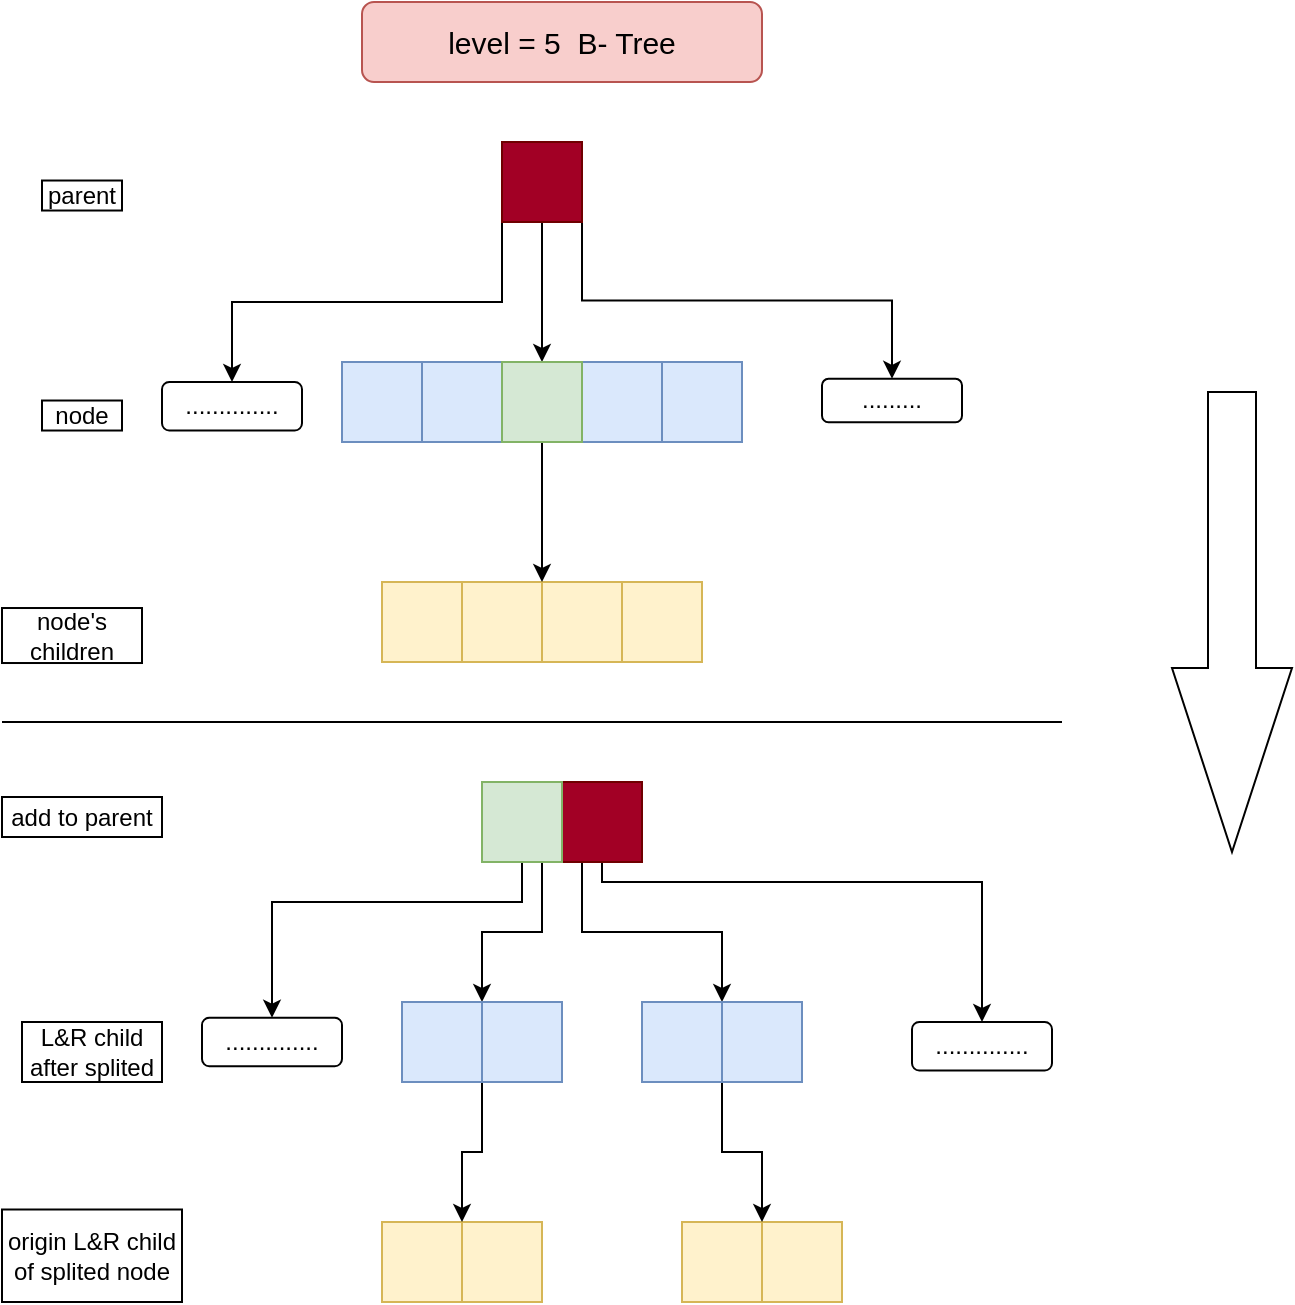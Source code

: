 <mxfile version="19.0.0" type="device"><diagram id="wFE0QG_FPsp0jaGvCLVb" name="Page-1"><mxGraphModel dx="1254" dy="780" grid="1" gridSize="10" guides="1" tooltips="1" connect="1" arrows="1" fold="1" page="1" pageScale="1" pageWidth="1000" pageHeight="700" math="0" shadow="0"><root><mxCell id="0"/><mxCell id="1" parent="0"/><mxCell id="X2RepY6lY5UJsQMfOTDO-239" value="" style="whiteSpace=wrap;html=1;aspect=fixed;fillColor=#dae8fc;strokeColor=#6c8ebf;" vertex="1" parent="1"><mxGeometry x="220" y="200" width="40" height="40" as="geometry"/></mxCell><mxCell id="X2RepY6lY5UJsQMfOTDO-241" value="" style="whiteSpace=wrap;html=1;aspect=fixed;fillColor=#fff2cc;strokeColor=#d6b656;" vertex="1" parent="1"><mxGeometry x="280" y="310" width="40" height="40" as="geometry"/></mxCell><mxCell id="X2RepY6lY5UJsQMfOTDO-242" value="" style="whiteSpace=wrap;html=1;aspect=fixed;fillColor=#fff2cc;strokeColor=#d6b656;" vertex="1" parent="1"><mxGeometry x="320" y="310" width="40" height="40" as="geometry"/></mxCell><mxCell id="X2RepY6lY5UJsQMfOTDO-243" value="" style="whiteSpace=wrap;html=1;aspect=fixed;fillColor=#fff2cc;strokeColor=#d6b656;" vertex="1" parent="1"><mxGeometry x="200" y="310" width="40" height="40" as="geometry"/></mxCell><mxCell id="X2RepY6lY5UJsQMfOTDO-244" value="" style="whiteSpace=wrap;html=1;aspect=fixed;fillColor=#fff2cc;strokeColor=#d6b656;" vertex="1" parent="1"><mxGeometry x="240" y="310" width="40" height="40" as="geometry"/></mxCell><mxCell id="X2RepY6lY5UJsQMfOTDO-257" style="edgeStyle=orthogonalEdgeStyle;rounded=0;orthogonalLoop=1;jettySize=auto;html=1;exitX=0.5;exitY=1;exitDx=0;exitDy=0;entryX=0.5;entryY=0;entryDx=0;entryDy=0;" edge="1" parent="1" source="X2RepY6lY5UJsQMfOTDO-245" target="X2RepY6lY5UJsQMfOTDO-251"><mxGeometry relative="1" as="geometry"/></mxCell><mxCell id="X2RepY6lY5UJsQMfOTDO-303" style="edgeStyle=orthogonalEdgeStyle;rounded=0;orthogonalLoop=1;jettySize=auto;html=1;exitX=0;exitY=1;exitDx=0;exitDy=0;entryX=0.5;entryY=0;entryDx=0;entryDy=0;fontFamily=Helvetica;fontSize=12;fontColor=default;" edge="1" parent="1" source="X2RepY6lY5UJsQMfOTDO-245" target="X2RepY6lY5UJsQMfOTDO-301"><mxGeometry relative="1" as="geometry"/></mxCell><mxCell id="X2RepY6lY5UJsQMfOTDO-304" style="edgeStyle=orthogonalEdgeStyle;rounded=0;orthogonalLoop=1;jettySize=auto;html=1;exitX=1;exitY=1;exitDx=0;exitDy=0;entryX=0.5;entryY=0;entryDx=0;entryDy=0;fontFamily=Helvetica;fontSize=12;fontColor=default;" edge="1" parent="1" source="X2RepY6lY5UJsQMfOTDO-245" target="X2RepY6lY5UJsQMfOTDO-299"><mxGeometry relative="1" as="geometry"/></mxCell><mxCell id="X2RepY6lY5UJsQMfOTDO-245" value="" style="whiteSpace=wrap;html=1;aspect=fixed;fillColor=#a20025;strokeColor=#6F0000;fontColor=#ffffff;" vertex="1" parent="1"><mxGeometry x="260" y="90" width="40" height="40" as="geometry"/></mxCell><mxCell id="X2RepY6lY5UJsQMfOTDO-246" value="" style="whiteSpace=wrap;html=1;aspect=fixed;fillColor=#dae8fc;strokeColor=#6c8ebf;" vertex="1" parent="1"><mxGeometry x="340" y="200" width="40" height="40" as="geometry"/></mxCell><mxCell id="X2RepY6lY5UJsQMfOTDO-247" value="" style="whiteSpace=wrap;html=1;aspect=fixed;fillColor=#dae8fc;strokeColor=#6c8ebf;" vertex="1" parent="1"><mxGeometry x="300" y="200" width="40" height="40" as="geometry"/></mxCell><mxCell id="X2RepY6lY5UJsQMfOTDO-248" value="" style="whiteSpace=wrap;html=1;aspect=fixed;fillColor=#dae8fc;strokeColor=#6c8ebf;" vertex="1" parent="1"><mxGeometry x="180" y="200" width="40" height="40" as="geometry"/></mxCell><mxCell id="X2RepY6lY5UJsQMfOTDO-296" style="edgeStyle=orthogonalEdgeStyle;rounded=0;orthogonalLoop=1;jettySize=auto;html=1;fontFamily=Helvetica;fontSize=12;fontColor=default;entryX=1;entryY=0;entryDx=0;entryDy=0;exitX=0.5;exitY=1;exitDx=0;exitDy=0;" edge="1" parent="1" source="X2RepY6lY5UJsQMfOTDO-251" target="X2RepY6lY5UJsQMfOTDO-244"><mxGeometry relative="1" as="geometry"><mxPoint x="280.333" y="300" as="targetPoint"/><mxPoint x="280" y="260" as="sourcePoint"/></mxGeometry></mxCell><mxCell id="X2RepY6lY5UJsQMfOTDO-251" value="" style="whiteSpace=wrap;html=1;aspect=fixed;&#10;color= red;fillColor=#d5e8d4;strokeColor=#82b366;" vertex="1" parent="1"><mxGeometry x="260" y="200" width="40" height="40" as="geometry"/></mxCell><mxCell id="X2RepY6lY5UJsQMfOTDO-258" value="node" style="whiteSpace=wrap;html=1;" vertex="1" parent="1"><mxGeometry x="30" y="219.26" width="40" height="15" as="geometry"/></mxCell><mxCell id="X2RepY6lY5UJsQMfOTDO-259" value="parent" style="whiteSpace=wrap;html=1;" vertex="1" parent="1"><mxGeometry x="30" y="109.26" width="40" height="15" as="geometry"/></mxCell><mxCell id="X2RepY6lY5UJsQMfOTDO-260" value="node's children" style="whiteSpace=wrap;html=1;" vertex="1" parent="1"><mxGeometry x="10" y="323.01" width="70" height="27.5" as="geometry"/></mxCell><mxCell id="X2RepY6lY5UJsQMfOTDO-265" value="" style="whiteSpace=wrap;html=1;aspect=fixed;fillColor=#dae8fc;strokeColor=#6c8ebf;" vertex="1" parent="1"><mxGeometry x="250" y="520" width="40" height="40" as="geometry"/></mxCell><mxCell id="X2RepY6lY5UJsQMfOTDO-266" value="" style="whiteSpace=wrap;html=1;aspect=fixed;fillColor=#fff2cc;strokeColor=#d6b656;" vertex="1" parent="1"><mxGeometry x="350" y="630" width="40" height="40" as="geometry"/></mxCell><mxCell id="X2RepY6lY5UJsQMfOTDO-267" value="" style="whiteSpace=wrap;html=1;aspect=fixed;fillColor=#fff2cc;strokeColor=#d6b656;" vertex="1" parent="1"><mxGeometry x="390" y="630" width="40" height="40" as="geometry"/></mxCell><mxCell id="X2RepY6lY5UJsQMfOTDO-268" value="" style="whiteSpace=wrap;html=1;aspect=fixed;fillColor=#fff2cc;strokeColor=#d6b656;" vertex="1" parent="1"><mxGeometry x="200" y="630" width="40" height="40" as="geometry"/></mxCell><mxCell id="X2RepY6lY5UJsQMfOTDO-269" value="" style="whiteSpace=wrap;html=1;aspect=fixed;fillColor=#fff2cc;strokeColor=#d6b656;" vertex="1" parent="1"><mxGeometry x="240" y="630" width="40" height="40" as="geometry"/></mxCell><mxCell id="X2RepY6lY5UJsQMfOTDO-282" style="edgeStyle=orthogonalEdgeStyle;rounded=0;orthogonalLoop=1;jettySize=auto;html=1;exitX=1;exitY=1;exitDx=0;exitDy=0;" edge="1" parent="1" source="X2RepY6lY5UJsQMfOTDO-271"><mxGeometry relative="1" as="geometry"><mxPoint x="330.333" y="450.333" as="targetPoint"/></mxGeometry></mxCell><mxCell id="X2RepY6lY5UJsQMfOTDO-297" style="edgeStyle=orthogonalEdgeStyle;rounded=0;orthogonalLoop=1;jettySize=auto;html=1;entryX=1;entryY=0;entryDx=0;entryDy=0;fontFamily=Helvetica;fontSize=12;fontColor=default;exitX=0.75;exitY=1;exitDx=0;exitDy=0;" edge="1" parent="1" source="X2RepY6lY5UJsQMfOTDO-277" target="X2RepY6lY5UJsQMfOTDO-274"><mxGeometry relative="1" as="geometry"><mxPoint x="320" y="470" as="sourcePoint"/></mxGeometry></mxCell><mxCell id="X2RepY6lY5UJsQMfOTDO-298" style="edgeStyle=orthogonalEdgeStyle;rounded=0;orthogonalLoop=1;jettySize=auto;html=1;exitX=0.25;exitY=1;exitDx=0;exitDy=0;entryX=1;entryY=0;entryDx=0;entryDy=0;fontFamily=Helvetica;fontSize=12;fontColor=default;" edge="1" parent="1" source="X2RepY6lY5UJsQMfOTDO-271" target="X2RepY6lY5UJsQMfOTDO-273"><mxGeometry relative="1" as="geometry"/></mxCell><mxCell id="X2RepY6lY5UJsQMfOTDO-314" style="edgeStyle=orthogonalEdgeStyle;rounded=0;orthogonalLoop=1;jettySize=auto;html=1;exitX=0.5;exitY=1;exitDx=0;exitDy=0;entryX=0.5;entryY=0;entryDx=0;entryDy=0;fontFamily=Helvetica;fontSize=12;fontColor=default;" edge="1" parent="1" source="X2RepY6lY5UJsQMfOTDO-271" target="X2RepY6lY5UJsQMfOTDO-309"><mxGeometry relative="1" as="geometry"><Array as="points"><mxPoint x="310" y="460"/><mxPoint x="500" y="460"/></Array></mxGeometry></mxCell><mxCell id="X2RepY6lY5UJsQMfOTDO-271" value="" style="whiteSpace=wrap;html=1;aspect=fixed;fillColor=#a20025;fontColor=#ffffff;strokeColor=#6F0000;" vertex="1" parent="1"><mxGeometry x="290" y="410" width="40" height="40" as="geometry"/></mxCell><mxCell id="X2RepY6lY5UJsQMfOTDO-287" style="edgeStyle=orthogonalEdgeStyle;rounded=0;orthogonalLoop=1;jettySize=auto;html=1;exitX=0;exitY=1;exitDx=0;exitDy=0;entryX=0;entryY=0;entryDx=0;entryDy=0;" edge="1" parent="1" source="X2RepY6lY5UJsQMfOTDO-272" target="X2RepY6lY5UJsQMfOTDO-267"><mxGeometry relative="1" as="geometry"/></mxCell><mxCell id="X2RepY6lY5UJsQMfOTDO-272" value="" style="whiteSpace=wrap;html=1;aspect=fixed;fillColor=#dae8fc;strokeColor=#6c8ebf;" vertex="1" parent="1"><mxGeometry x="370" y="520" width="40" height="40" as="geometry"/></mxCell><mxCell id="X2RepY6lY5UJsQMfOTDO-273" value="" style="whiteSpace=wrap;html=1;aspect=fixed;fillColor=#dae8fc;strokeColor=#6c8ebf;" vertex="1" parent="1"><mxGeometry x="330" y="520" width="40" height="40" as="geometry"/></mxCell><mxCell id="X2RepY6lY5UJsQMfOTDO-286" style="edgeStyle=orthogonalEdgeStyle;rounded=0;orthogonalLoop=1;jettySize=auto;html=1;exitX=1;exitY=1;exitDx=0;exitDy=0;entryX=0;entryY=0;entryDx=0;entryDy=0;" edge="1" parent="1" source="X2RepY6lY5UJsQMfOTDO-274" target="X2RepY6lY5UJsQMfOTDO-269"><mxGeometry relative="1" as="geometry"/></mxCell><mxCell id="X2RepY6lY5UJsQMfOTDO-274" value="" style="whiteSpace=wrap;html=1;aspect=fixed;fillColor=#dae8fc;strokeColor=#6c8ebf;" vertex="1" parent="1"><mxGeometry x="210" y="520" width="40" height="40" as="geometry"/></mxCell><mxCell id="X2RepY6lY5UJsQMfOTDO-313" style="edgeStyle=orthogonalEdgeStyle;rounded=0;orthogonalLoop=1;jettySize=auto;html=1;exitX=0.5;exitY=1;exitDx=0;exitDy=0;entryX=0.5;entryY=0;entryDx=0;entryDy=0;fontFamily=Helvetica;fontSize=12;fontColor=default;" edge="1" parent="1" source="X2RepY6lY5UJsQMfOTDO-277" target="X2RepY6lY5UJsQMfOTDO-310"><mxGeometry relative="1" as="geometry"><Array as="points"><mxPoint x="270" y="470"/><mxPoint x="145" y="470"/></Array></mxGeometry></mxCell><mxCell id="X2RepY6lY5UJsQMfOTDO-277" value="" style="whiteSpace=wrap;html=1;aspect=fixed;fillColor=#d5e8d4;strokeColor=#82b366;" vertex="1" parent="1"><mxGeometry x="250" y="410" width="40" height="40" as="geometry"/></mxCell><mxCell id="X2RepY6lY5UJsQMfOTDO-289" value="L&amp;amp;R child after splited" style="whiteSpace=wrap;html=1;fontFamily=Helvetica;fontSize=12;fontColor=default;fillColor=none;gradientColor=none;" vertex="1" parent="1"><mxGeometry x="20" y="530" width="70" height="30" as="geometry"/></mxCell><mxCell id="X2RepY6lY5UJsQMfOTDO-290" value="origin L&amp;amp;R child of splited node" style="whiteSpace=wrap;html=1;fontFamily=Helvetica;fontSize=12;fontColor=default;fillColor=none;gradientColor=none;" vertex="1" parent="1"><mxGeometry x="10" y="623.75" width="90" height="46.25" as="geometry"/></mxCell><mxCell id="X2RepY6lY5UJsQMfOTDO-292" value="add to parent" style="whiteSpace=wrap;html=1;fontFamily=Helvetica;fontSize=12;fontColor=default;fillColor=none;gradientColor=none;" vertex="1" parent="1"><mxGeometry x="10" y="417.5" width="80" height="20" as="geometry"/></mxCell><mxCell id="X2RepY6lY5UJsQMfOTDO-299" value="........." style="rounded=1;whiteSpace=wrap;html=1;fontFamily=Helvetica;fontSize=12;fontColor=default;fillColor=none;gradientColor=none;" vertex="1" parent="1"><mxGeometry x="420" y="208.38" width="70" height="21.76" as="geometry"/></mxCell><mxCell id="X2RepY6lY5UJsQMfOTDO-301" value=".............." style="rounded=1;whiteSpace=wrap;html=1;fontFamily=Helvetica;fontSize=12;fontColor=default;fillColor=none;gradientColor=none;" vertex="1" parent="1"><mxGeometry x="90" y="210" width="70" height="24.26" as="geometry"/></mxCell><mxCell id="X2RepY6lY5UJsQMfOTDO-306" value="" style="shape=singleArrow;whiteSpace=wrap;html=1;arrowWidth=0.4;arrowSize=0.4;fontFamily=Helvetica;fontSize=12;fontColor=default;fillColor=none;gradientColor=none;rotation=90;" vertex="1" parent="1"><mxGeometry x="510" y="300" width="230" height="60" as="geometry"/></mxCell><mxCell id="X2RepY6lY5UJsQMfOTDO-308" value="" style="endArrow=none;html=1;rounded=0;fontFamily=Helvetica;fontSize=12;fontColor=default;" edge="1" parent="1"><mxGeometry width="50" height="50" relative="1" as="geometry"><mxPoint x="540" y="380" as="sourcePoint"/><mxPoint x="10" y="380" as="targetPoint"/></mxGeometry></mxCell><mxCell id="X2RepY6lY5UJsQMfOTDO-309" value=".............." style="rounded=1;whiteSpace=wrap;html=1;fontFamily=Helvetica;fontSize=12;fontColor=default;fillColor=none;gradientColor=none;" vertex="1" parent="1"><mxGeometry x="465" y="530" width="70" height="24.26" as="geometry"/></mxCell><mxCell id="X2RepY6lY5UJsQMfOTDO-310" value=".............." style="rounded=1;whiteSpace=wrap;html=1;fontFamily=Helvetica;fontSize=12;fontColor=default;fillColor=none;gradientColor=none;" vertex="1" parent="1"><mxGeometry x="110" y="527.87" width="70" height="24.26" as="geometry"/></mxCell><mxCell id="X2RepY6lY5UJsQMfOTDO-315" value="&lt;font style=&quot;font-size: 15px;&quot;&gt;level = 5&amp;nbsp; B- Tree&lt;/font&gt;" style="rounded=1;whiteSpace=wrap;html=1;fontFamily=Helvetica;fontSize=12;fillColor=#f8cecc;strokeColor=#b85450;" vertex="1" parent="1"><mxGeometry x="190" y="20" width="200" height="40" as="geometry"/></mxCell></root></mxGraphModel></diagram></mxfile>
